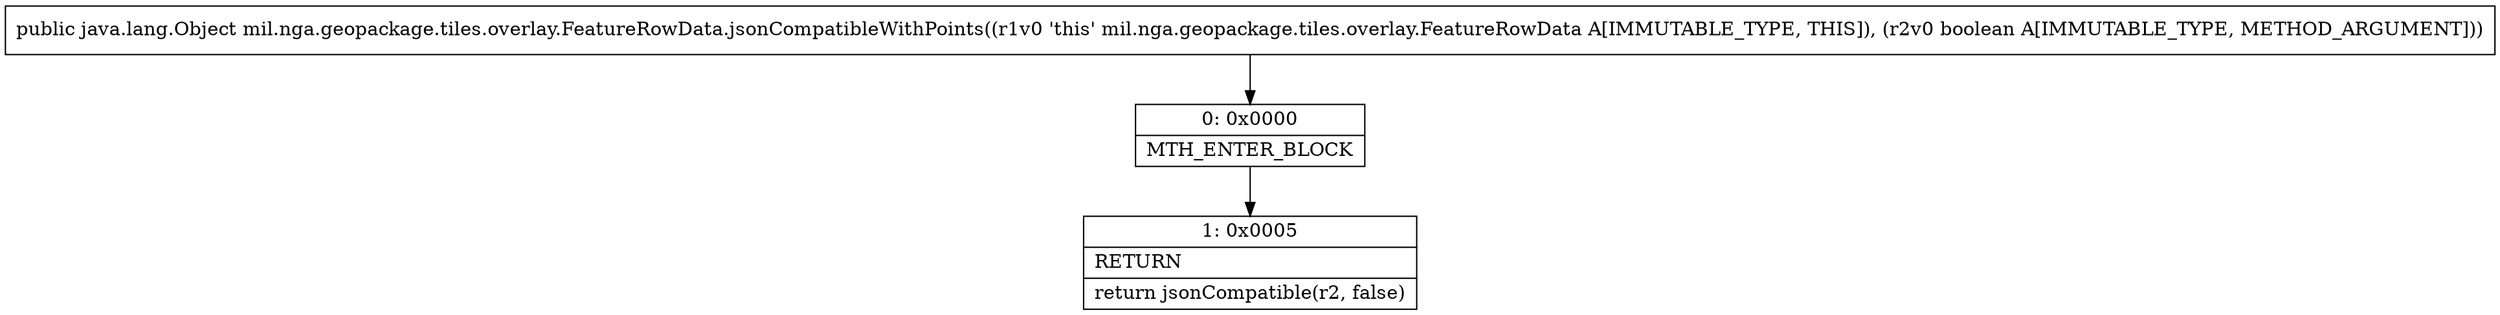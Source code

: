 digraph "CFG formil.nga.geopackage.tiles.overlay.FeatureRowData.jsonCompatibleWithPoints(Z)Ljava\/lang\/Object;" {
Node_0 [shape=record,label="{0\:\ 0x0000|MTH_ENTER_BLOCK\l}"];
Node_1 [shape=record,label="{1\:\ 0x0005|RETURN\l|return jsonCompatible(r2, false)\l}"];
MethodNode[shape=record,label="{public java.lang.Object mil.nga.geopackage.tiles.overlay.FeatureRowData.jsonCompatibleWithPoints((r1v0 'this' mil.nga.geopackage.tiles.overlay.FeatureRowData A[IMMUTABLE_TYPE, THIS]), (r2v0 boolean A[IMMUTABLE_TYPE, METHOD_ARGUMENT])) }"];
MethodNode -> Node_0;
Node_0 -> Node_1;
}

